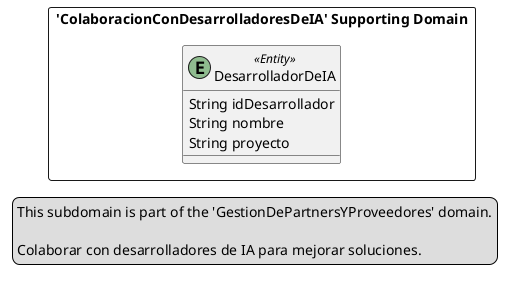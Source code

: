 @startuml

skinparam componentStyle uml2

package "'ColaboracionConDesarrolladoresDeIA' Supporting Domain" <<Rectangle>> {
	class DesarrolladorDeIA <<(E,DarkSeaGreen) Entity>> {
		String idDesarrollador
		String nombre
		String proyecto
	}
}
legend left
  This subdomain is part of the 'GestionDePartnersYProveedores' domain.

  Colaborar con desarrolladores de IA para mejorar soluciones.
end legend


@enduml
